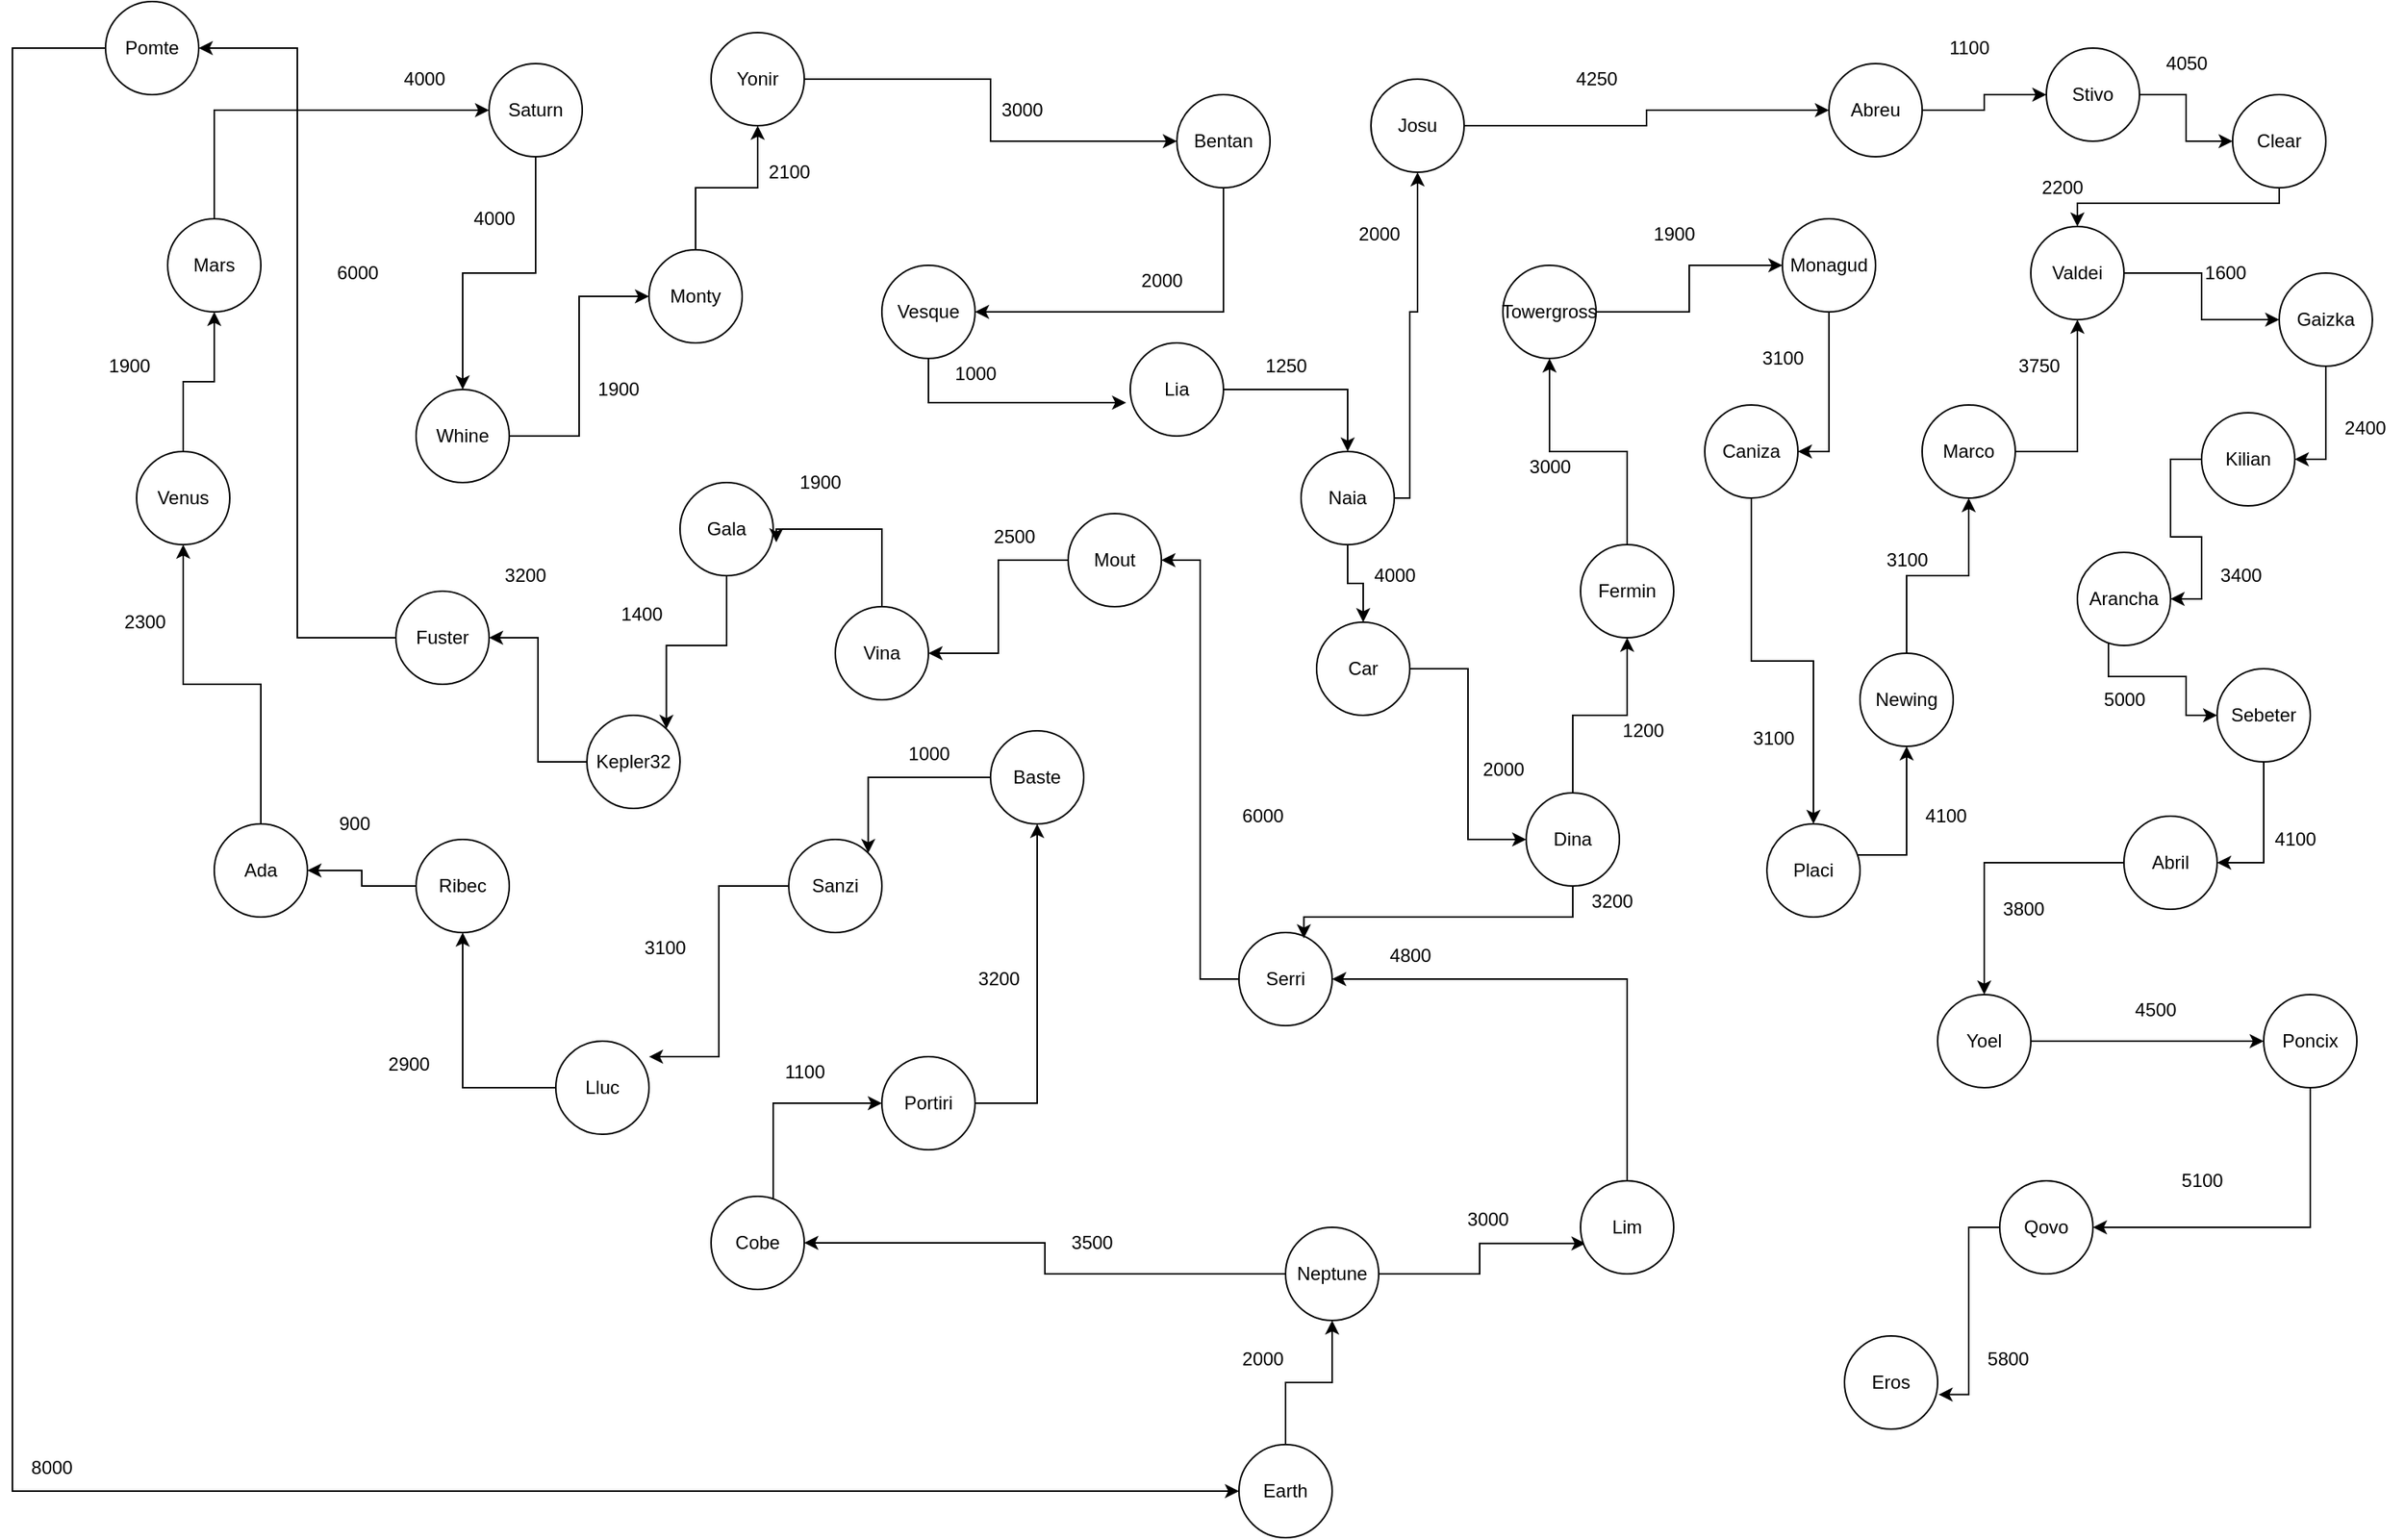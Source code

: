<mxfile version="20.6.0" type="device"><diagram id="bAlYqPXDQYnAW6uHF5ND" name="Página-1"><mxGraphModel dx="2105" dy="511" grid="1" gridSize="10" guides="1" tooltips="1" connect="1" arrows="1" fold="1" page="1" pageScale="1" pageWidth="827" pageHeight="1169" math="0" shadow="0"><root><mxCell id="0"/><mxCell id="1" parent="0"/><mxCell id="ikFIwhirhLEZ0j2tCl-G-63" style="edgeStyle=orthogonalEdgeStyle;rounded=0;orthogonalLoop=1;jettySize=auto;html=1;entryX=0.053;entryY=0.673;entryDx=0;entryDy=0;entryPerimeter=0;" parent="1" source="ikFIwhirhLEZ0j2tCl-G-1" target="ikFIwhirhLEZ0j2tCl-G-30" edge="1"><mxGeometry relative="1" as="geometry"/></mxCell><mxCell id="ikFIwhirhLEZ0j2tCl-G-89" style="edgeStyle=orthogonalEdgeStyle;rounded=0;orthogonalLoop=1;jettySize=auto;html=1;entryX=1;entryY=0.5;entryDx=0;entryDy=0;" parent="1" source="ikFIwhirhLEZ0j2tCl-G-1" target="ikFIwhirhLEZ0j2tCl-G-29" edge="1"><mxGeometry relative="1" as="geometry"/></mxCell><mxCell id="ikFIwhirhLEZ0j2tCl-G-1" value="Neptune" style="ellipse;whiteSpace=wrap;html=1;aspect=fixed;" parent="1" vertex="1"><mxGeometry x="100" y="820" width="60" height="60" as="geometry"/></mxCell><mxCell id="ikFIwhirhLEZ0j2tCl-G-107" style="edgeStyle=orthogonalEdgeStyle;rounded=0;orthogonalLoop=1;jettySize=auto;html=1;entryX=0;entryY=0.5;entryDx=0;entryDy=0;" parent="1" source="ikFIwhirhLEZ0j2tCl-G-2" target="ikFIwhirhLEZ0j2tCl-G-5" edge="1"><mxGeometry relative="1" as="geometry"/></mxCell><mxCell id="ikFIwhirhLEZ0j2tCl-G-2" value="Whine" style="ellipse;whiteSpace=wrap;html=1;aspect=fixed;" parent="1" vertex="1"><mxGeometry x="-460" y="280" width="60" height="60" as="geometry"/></mxCell><mxCell id="ikFIwhirhLEZ0j2tCl-G-111" style="edgeStyle=orthogonalEdgeStyle;rounded=0;orthogonalLoop=1;jettySize=auto;html=1;" parent="1" source="ikFIwhirhLEZ0j2tCl-G-3" target="ikFIwhirhLEZ0j2tCl-G-7" edge="1"><mxGeometry relative="1" as="geometry"/></mxCell><mxCell id="ikFIwhirhLEZ0j2tCl-G-3" value="Yonir" style="ellipse;whiteSpace=wrap;html=1;aspect=fixed;" parent="1" vertex="1"><mxGeometry x="-270" y="50" width="60" height="60" as="geometry"/></mxCell><mxCell id="ikFIwhirhLEZ0j2tCl-G-76" style="edgeStyle=orthogonalEdgeStyle;rounded=0;orthogonalLoop=1;jettySize=auto;html=1;entryX=1;entryY=0;entryDx=0;entryDy=0;" parent="1" source="ikFIwhirhLEZ0j2tCl-G-4" target="ikFIwhirhLEZ0j2tCl-G-18" edge="1"><mxGeometry relative="1" as="geometry"/></mxCell><mxCell id="ikFIwhirhLEZ0j2tCl-G-4" value="Gala" style="ellipse;whiteSpace=wrap;html=1;aspect=fixed;" parent="1" vertex="1"><mxGeometry x="-290" y="340" width="60" height="60" as="geometry"/></mxCell><mxCell id="ikFIwhirhLEZ0j2tCl-G-109" style="edgeStyle=orthogonalEdgeStyle;rounded=0;orthogonalLoop=1;jettySize=auto;html=1;entryX=0.5;entryY=1;entryDx=0;entryDy=0;" parent="1" source="ikFIwhirhLEZ0j2tCl-G-5" target="ikFIwhirhLEZ0j2tCl-G-3" edge="1"><mxGeometry relative="1" as="geometry"/></mxCell><mxCell id="ikFIwhirhLEZ0j2tCl-G-5" value="Monty" style="ellipse;whiteSpace=wrap;html=1;aspect=fixed;" parent="1" vertex="1"><mxGeometry x="-310" y="190" width="60" height="60" as="geometry"/></mxCell><mxCell id="ikFIwhirhLEZ0j2tCl-G-113" style="edgeStyle=orthogonalEdgeStyle;rounded=0;orthogonalLoop=1;jettySize=auto;html=1;" parent="1" source="ikFIwhirhLEZ0j2tCl-G-7" target="ikFIwhirhLEZ0j2tCl-G-17" edge="1"><mxGeometry relative="1" as="geometry"><Array as="points"><mxPoint x="60" y="230"/></Array></mxGeometry></mxCell><mxCell id="ikFIwhirhLEZ0j2tCl-G-7" value="Bentan" style="ellipse;whiteSpace=wrap;html=1;aspect=fixed;" parent="1" vertex="1"><mxGeometry x="30" y="90" width="60" height="60" as="geometry"/></mxCell><mxCell id="ikFIwhirhLEZ0j2tCl-G-174" style="edgeStyle=orthogonalEdgeStyle;rounded=0;orthogonalLoop=1;jettySize=auto;html=1;entryX=0;entryY=0.5;entryDx=0;entryDy=0;" parent="1" source="ikFIwhirhLEZ0j2tCl-G-8" target="ikFIwhirhLEZ0j2tCl-G-58" edge="1"><mxGeometry relative="1" as="geometry"><Array as="points"><mxPoint x="-720" y="60"/><mxPoint x="-720" y="990"/></Array></mxGeometry></mxCell><mxCell id="ikFIwhirhLEZ0j2tCl-G-8" value="Pomte" style="ellipse;whiteSpace=wrap;html=1;aspect=fixed;" parent="1" vertex="1"><mxGeometry x="-660" y="30" width="60" height="60" as="geometry"/></mxCell><mxCell id="ikFIwhirhLEZ0j2tCl-G-101" style="edgeStyle=orthogonalEdgeStyle;rounded=0;orthogonalLoop=1;jettySize=auto;html=1;entryX=0.5;entryY=1;entryDx=0;entryDy=0;" parent="1" source="ikFIwhirhLEZ0j2tCl-G-9" target="ikFIwhirhLEZ0j2tCl-G-11" edge="1"><mxGeometry relative="1" as="geometry"/></mxCell><mxCell id="ikFIwhirhLEZ0j2tCl-G-9" value="Venus" style="ellipse;whiteSpace=wrap;html=1;aspect=fixed;" parent="1" vertex="1"><mxGeometry x="-640" y="320" width="60" height="60" as="geometry"/></mxCell><mxCell id="ikFIwhirhLEZ0j2tCl-G-131" style="edgeStyle=orthogonalEdgeStyle;rounded=0;orthogonalLoop=1;jettySize=auto;html=1;entryX=0;entryY=0.5;entryDx=0;entryDy=0;" parent="1" source="ikFIwhirhLEZ0j2tCl-G-10" target="ikFIwhirhLEZ0j2tCl-G-42" edge="1"><mxGeometry relative="1" as="geometry"/></mxCell><mxCell id="ikFIwhirhLEZ0j2tCl-G-10" value="Towergross" style="ellipse;whiteSpace=wrap;html=1;aspect=fixed;" parent="1" vertex="1"><mxGeometry x="240" y="200" width="60" height="60" as="geometry"/></mxCell><mxCell id="ikFIwhirhLEZ0j2tCl-G-103" style="edgeStyle=orthogonalEdgeStyle;rounded=0;orthogonalLoop=1;jettySize=auto;html=1;entryX=0;entryY=0.5;entryDx=0;entryDy=0;" parent="1" source="ikFIwhirhLEZ0j2tCl-G-11" target="ikFIwhirhLEZ0j2tCl-G-16" edge="1"><mxGeometry relative="1" as="geometry"><Array as="points"><mxPoint x="-590" y="100"/></Array></mxGeometry></mxCell><mxCell id="ikFIwhirhLEZ0j2tCl-G-11" value="Mars" style="ellipse;whiteSpace=wrap;html=1;aspect=fixed;" parent="1" vertex="1"><mxGeometry x="-620" y="170" width="60" height="60" as="geometry"/></mxCell><mxCell id="ikFIwhirhLEZ0j2tCl-G-95" style="edgeStyle=orthogonalEdgeStyle;rounded=0;orthogonalLoop=1;jettySize=auto;html=1;entryX=1;entryY=0.5;entryDx=0;entryDy=0;" parent="1" source="ikFIwhirhLEZ0j2tCl-G-12" target="ikFIwhirhLEZ0j2tCl-G-8" edge="1"><mxGeometry relative="1" as="geometry"/></mxCell><mxCell id="ikFIwhirhLEZ0j2tCl-G-12" value="Fuster" style="ellipse;whiteSpace=wrap;html=1;aspect=fixed;" parent="1" vertex="1"><mxGeometry x="-473" y="410" width="60" height="60" as="geometry"/></mxCell><mxCell id="ikFIwhirhLEZ0j2tCl-G-121" style="edgeStyle=orthogonalEdgeStyle;rounded=0;orthogonalLoop=1;jettySize=auto;html=1;" parent="1" source="ikFIwhirhLEZ0j2tCl-G-13" target="ikFIwhirhLEZ0j2tCl-G-24" edge="1"><mxGeometry relative="1" as="geometry"/></mxCell><mxCell id="ikFIwhirhLEZ0j2tCl-G-13" value="Josu" style="ellipse;whiteSpace=wrap;html=1;aspect=fixed;" parent="1" vertex="1"><mxGeometry x="155" y="80" width="60" height="60" as="geometry"/></mxCell><mxCell id="ikFIwhirhLEZ0j2tCl-G-78" style="edgeStyle=orthogonalEdgeStyle;rounded=0;orthogonalLoop=1;jettySize=auto;html=1;entryX=0.5;entryY=1;entryDx=0;entryDy=0;" parent="1" source="ikFIwhirhLEZ0j2tCl-G-15" target="ikFIwhirhLEZ0j2tCl-G-36" edge="1"><mxGeometry relative="1" as="geometry"/></mxCell><mxCell id="ikFIwhirhLEZ0j2tCl-G-15" value="Portiri" style="ellipse;whiteSpace=wrap;html=1;aspect=fixed;" parent="1" vertex="1"><mxGeometry x="-160" y="710" width="60" height="60" as="geometry"/></mxCell><mxCell id="ikFIwhirhLEZ0j2tCl-G-105" style="edgeStyle=orthogonalEdgeStyle;rounded=0;orthogonalLoop=1;jettySize=auto;html=1;" parent="1" source="ikFIwhirhLEZ0j2tCl-G-16" target="ikFIwhirhLEZ0j2tCl-G-2" edge="1"><mxGeometry relative="1" as="geometry"/></mxCell><mxCell id="ikFIwhirhLEZ0j2tCl-G-16" value="Saturn" style="ellipse;whiteSpace=wrap;html=1;aspect=fixed;" parent="1" vertex="1"><mxGeometry x="-413" y="70" width="60" height="60" as="geometry"/></mxCell><mxCell id="ikFIwhirhLEZ0j2tCl-G-115" style="edgeStyle=orthogonalEdgeStyle;rounded=0;orthogonalLoop=1;jettySize=auto;html=1;entryX=-0.045;entryY=0.642;entryDx=0;entryDy=0;entryPerimeter=0;" parent="1" source="ikFIwhirhLEZ0j2tCl-G-17" target="ikFIwhirhLEZ0j2tCl-G-20" edge="1"><mxGeometry relative="1" as="geometry"><Array as="points"><mxPoint x="-130" y="289"/></Array></mxGeometry></mxCell><mxCell id="ikFIwhirhLEZ0j2tCl-G-17" value="Vesque" style="ellipse;whiteSpace=wrap;html=1;aspect=fixed;" parent="1" vertex="1"><mxGeometry x="-160" y="200" width="60" height="60" as="geometry"/></mxCell><mxCell id="ikFIwhirhLEZ0j2tCl-G-93" style="edgeStyle=orthogonalEdgeStyle;rounded=0;orthogonalLoop=1;jettySize=auto;html=1;entryX=1;entryY=0.5;entryDx=0;entryDy=0;" parent="1" source="ikFIwhirhLEZ0j2tCl-G-18" target="ikFIwhirhLEZ0j2tCl-G-12" edge="1"><mxGeometry relative="1" as="geometry"/></mxCell><mxCell id="ikFIwhirhLEZ0j2tCl-G-18" value="Kepler32" style="ellipse;whiteSpace=wrap;html=1;aspect=fixed;" parent="1" vertex="1"><mxGeometry x="-350" y="490" width="60" height="60" as="geometry"/></mxCell><mxCell id="ikFIwhirhLEZ0j2tCl-G-117" style="edgeStyle=orthogonalEdgeStyle;rounded=0;orthogonalLoop=1;jettySize=auto;html=1;entryX=0.5;entryY=0;entryDx=0;entryDy=0;" parent="1" source="ikFIwhirhLEZ0j2tCl-G-20" target="ikFIwhirhLEZ0j2tCl-G-46" edge="1"><mxGeometry relative="1" as="geometry"/></mxCell><mxCell id="ikFIwhirhLEZ0j2tCl-G-20" value="Lia" style="ellipse;whiteSpace=wrap;html=1;aspect=fixed;" parent="1" vertex="1"><mxGeometry y="250" width="60" height="60" as="geometry"/></mxCell><mxCell id="ikFIwhirhLEZ0j2tCl-G-146" style="edgeStyle=orthogonalEdgeStyle;rounded=0;orthogonalLoop=1;jettySize=auto;html=1;entryX=0.5;entryY=0;entryDx=0;entryDy=0;" parent="1" source="ikFIwhirhLEZ0j2tCl-G-23" target="ikFIwhirhLEZ0j2tCl-G-49" edge="1"><mxGeometry relative="1" as="geometry"><Array as="points"><mxPoint x="740" y="160"/><mxPoint x="610" y="160"/></Array></mxGeometry></mxCell><mxCell id="ikFIwhirhLEZ0j2tCl-G-23" value="Clear" style="ellipse;whiteSpace=wrap;html=1;aspect=fixed;" parent="1" vertex="1"><mxGeometry x="710" y="90" width="60" height="60" as="geometry"/></mxCell><mxCell id="ikFIwhirhLEZ0j2tCl-G-140" style="edgeStyle=orthogonalEdgeStyle;rounded=0;orthogonalLoop=1;jettySize=auto;html=1;entryX=0;entryY=0.5;entryDx=0;entryDy=0;" parent="1" source="ikFIwhirhLEZ0j2tCl-G-24" target="ikFIwhirhLEZ0j2tCl-G-40" edge="1"><mxGeometry relative="1" as="geometry"/></mxCell><mxCell id="ikFIwhirhLEZ0j2tCl-G-24" value="Abreu" style="ellipse;whiteSpace=wrap;html=1;aspect=fixed;" parent="1" vertex="1"><mxGeometry x="450" y="70" width="60" height="60" as="geometry"/></mxCell><mxCell id="ikFIwhirhLEZ0j2tCl-G-136" style="edgeStyle=orthogonalEdgeStyle;rounded=0;orthogonalLoop=1;jettySize=auto;html=1;" parent="1" source="ikFIwhirhLEZ0j2tCl-G-25" target="ikFIwhirhLEZ0j2tCl-G-41" edge="1"><mxGeometry relative="1" as="geometry"/></mxCell><mxCell id="ikFIwhirhLEZ0j2tCl-G-25" value="Caniza" style="ellipse;whiteSpace=wrap;html=1;aspect=fixed;" parent="1" vertex="1"><mxGeometry x="370" y="290" width="60" height="60" as="geometry"/></mxCell><mxCell id="ikFIwhirhLEZ0j2tCl-G-97" style="edgeStyle=orthogonalEdgeStyle;rounded=0;orthogonalLoop=1;jettySize=auto;html=1;entryX=1;entryY=0.5;entryDx=0;entryDy=0;" parent="1" source="ikFIwhirhLEZ0j2tCl-G-28" target="ikFIwhirhLEZ0j2tCl-G-32" edge="1"><mxGeometry relative="1" as="geometry"/></mxCell><mxCell id="ikFIwhirhLEZ0j2tCl-G-28" value="Ribec" style="ellipse;whiteSpace=wrap;html=1;aspect=fixed;" parent="1" vertex="1"><mxGeometry x="-460" y="570" width="60" height="60" as="geometry"/></mxCell><mxCell id="ikFIwhirhLEZ0j2tCl-G-91" style="edgeStyle=orthogonalEdgeStyle;rounded=0;orthogonalLoop=1;jettySize=auto;html=1;entryX=0;entryY=0.5;entryDx=0;entryDy=0;" parent="1" source="ikFIwhirhLEZ0j2tCl-G-29" target="ikFIwhirhLEZ0j2tCl-G-15" edge="1"><mxGeometry relative="1" as="geometry"><Array as="points"><mxPoint x="-230" y="740"/></Array></mxGeometry></mxCell><mxCell id="ikFIwhirhLEZ0j2tCl-G-29" value="Cobe" style="ellipse;whiteSpace=wrap;html=1;aspect=fixed;" parent="1" vertex="1"><mxGeometry x="-270" y="800" width="60" height="60" as="geometry"/></mxCell><mxCell id="ikFIwhirhLEZ0j2tCl-G-64" style="edgeStyle=orthogonalEdgeStyle;rounded=0;orthogonalLoop=1;jettySize=auto;html=1;entryX=1;entryY=0.5;entryDx=0;entryDy=0;" parent="1" source="ikFIwhirhLEZ0j2tCl-G-30" target="ikFIwhirhLEZ0j2tCl-G-31" edge="1"><mxGeometry relative="1" as="geometry"><Array as="points"><mxPoint x="320" y="660"/></Array></mxGeometry></mxCell><mxCell id="ikFIwhirhLEZ0j2tCl-G-30" value="Lim" style="ellipse;whiteSpace=wrap;html=1;aspect=fixed;" parent="1" vertex="1"><mxGeometry x="290" y="790" width="60" height="60" as="geometry"/></mxCell><mxCell id="ikFIwhirhLEZ0j2tCl-G-72" style="edgeStyle=orthogonalEdgeStyle;rounded=0;orthogonalLoop=1;jettySize=auto;html=1;entryX=1;entryY=0.5;entryDx=0;entryDy=0;" parent="1" source="ikFIwhirhLEZ0j2tCl-G-31" target="ikFIwhirhLEZ0j2tCl-G-37" edge="1"><mxGeometry relative="1" as="geometry"/></mxCell><mxCell id="ikFIwhirhLEZ0j2tCl-G-31" value="Serri" style="ellipse;whiteSpace=wrap;html=1;aspect=fixed;" parent="1" vertex="1"><mxGeometry x="70" y="630" width="60" height="60" as="geometry"/></mxCell><mxCell id="ikFIwhirhLEZ0j2tCl-G-99" style="edgeStyle=orthogonalEdgeStyle;rounded=0;orthogonalLoop=1;jettySize=auto;html=1;" parent="1" source="ikFIwhirhLEZ0j2tCl-G-32" target="ikFIwhirhLEZ0j2tCl-G-9" edge="1"><mxGeometry relative="1" as="geometry"/></mxCell><mxCell id="ikFIwhirhLEZ0j2tCl-G-32" value="Ada" style="ellipse;whiteSpace=wrap;html=1;aspect=fixed;" parent="1" vertex="1"><mxGeometry x="-590" y="560" width="60" height="60" as="geometry"/></mxCell><mxCell id="ikFIwhirhLEZ0j2tCl-G-82" style="edgeStyle=orthogonalEdgeStyle;rounded=0;orthogonalLoop=1;jettySize=auto;html=1;entryX=1;entryY=0.167;entryDx=0;entryDy=0;entryPerimeter=0;" parent="1" source="ikFIwhirhLEZ0j2tCl-G-34" target="ikFIwhirhLEZ0j2tCl-G-45" edge="1"><mxGeometry relative="1" as="geometry"/></mxCell><mxCell id="ikFIwhirhLEZ0j2tCl-G-34" value="Sanzi" style="ellipse;whiteSpace=wrap;html=1;aspect=fixed;" parent="1" vertex="1"><mxGeometry x="-220" y="570" width="60" height="60" as="geometry"/></mxCell><mxCell id="ikFIwhirhLEZ0j2tCl-G-84" style="edgeStyle=orthogonalEdgeStyle;rounded=0;orthogonalLoop=1;jettySize=auto;html=1;entryX=1.033;entryY=0.642;entryDx=0;entryDy=0;entryPerimeter=0;" parent="1" source="ikFIwhirhLEZ0j2tCl-G-35" target="ikFIwhirhLEZ0j2tCl-G-4" edge="1"><mxGeometry relative="1" as="geometry"><Array as="points"><mxPoint x="-160" y="370"/><mxPoint x="-228" y="370"/></Array></mxGeometry></mxCell><mxCell id="ikFIwhirhLEZ0j2tCl-G-35" value="Vina" style="ellipse;whiteSpace=wrap;html=1;aspect=fixed;" parent="1" vertex="1"><mxGeometry x="-190" y="420" width="60" height="60" as="geometry"/></mxCell><mxCell id="ikFIwhirhLEZ0j2tCl-G-81" style="edgeStyle=orthogonalEdgeStyle;rounded=0;orthogonalLoop=1;jettySize=auto;html=1;entryX=1;entryY=0;entryDx=0;entryDy=0;" parent="1" source="ikFIwhirhLEZ0j2tCl-G-36" target="ikFIwhirhLEZ0j2tCl-G-34" edge="1"><mxGeometry relative="1" as="geometry"/></mxCell><mxCell id="ikFIwhirhLEZ0j2tCl-G-36" value="Baste" style="ellipse;whiteSpace=wrap;html=1;aspect=fixed;" parent="1" vertex="1"><mxGeometry x="-90" y="500" width="60" height="60" as="geometry"/></mxCell><mxCell id="ikFIwhirhLEZ0j2tCl-G-83" style="edgeStyle=orthogonalEdgeStyle;rounded=0;orthogonalLoop=1;jettySize=auto;html=1;" parent="1" source="ikFIwhirhLEZ0j2tCl-G-37" target="ikFIwhirhLEZ0j2tCl-G-35" edge="1"><mxGeometry relative="1" as="geometry"/></mxCell><mxCell id="ikFIwhirhLEZ0j2tCl-G-37" value="Mout" style="ellipse;whiteSpace=wrap;html=1;aspect=fixed;" parent="1" vertex="1"><mxGeometry x="-40" y="360" width="60" height="60" as="geometry"/></mxCell><mxCell id="ikFIwhirhLEZ0j2tCl-G-148" style="edgeStyle=orthogonalEdgeStyle;rounded=0;orthogonalLoop=1;jettySize=auto;html=1;entryX=0.5;entryY=1;entryDx=0;entryDy=0;" parent="1" source="ikFIwhirhLEZ0j2tCl-G-38" target="ikFIwhirhLEZ0j2tCl-G-49" edge="1"><mxGeometry relative="1" as="geometry"/></mxCell><mxCell id="ikFIwhirhLEZ0j2tCl-G-38" value="Marco" style="ellipse;whiteSpace=wrap;html=1;aspect=fixed;" parent="1" vertex="1"><mxGeometry x="510" y="290" width="60" height="60" as="geometry"/></mxCell><mxCell id="ikFIwhirhLEZ0j2tCl-G-154" style="edgeStyle=orthogonalEdgeStyle;rounded=0;orthogonalLoop=1;jettySize=auto;html=1;entryX=1;entryY=0.5;entryDx=0;entryDy=0;" parent="1" source="ikFIwhirhLEZ0j2tCl-G-39" target="ikFIwhirhLEZ0j2tCl-G-48" edge="1"><mxGeometry relative="1" as="geometry"/></mxCell><mxCell id="ikFIwhirhLEZ0j2tCl-G-39" value="Kilian" style="ellipse;whiteSpace=wrap;html=1;aspect=fixed;" parent="1" vertex="1"><mxGeometry x="690" y="295" width="60" height="60" as="geometry"/></mxCell><mxCell id="ikFIwhirhLEZ0j2tCl-G-144" style="edgeStyle=orthogonalEdgeStyle;rounded=0;orthogonalLoop=1;jettySize=auto;html=1;entryX=0;entryY=0.5;entryDx=0;entryDy=0;" parent="1" source="ikFIwhirhLEZ0j2tCl-G-40" target="ikFIwhirhLEZ0j2tCl-G-23" edge="1"><mxGeometry relative="1" as="geometry"/></mxCell><mxCell id="ikFIwhirhLEZ0j2tCl-G-40" value="Stivo" style="ellipse;whiteSpace=wrap;html=1;aspect=fixed;" parent="1" vertex="1"><mxGeometry x="590" y="60" width="60" height="60" as="geometry"/></mxCell><mxCell id="ikFIwhirhLEZ0j2tCl-G-138" style="edgeStyle=orthogonalEdgeStyle;rounded=0;orthogonalLoop=1;jettySize=auto;html=1;entryX=0.5;entryY=1;entryDx=0;entryDy=0;" parent="1" source="ikFIwhirhLEZ0j2tCl-G-41" target="ikFIwhirhLEZ0j2tCl-G-44" edge="1"><mxGeometry relative="1" as="geometry"><Array as="points"><mxPoint x="500" y="580"/></Array></mxGeometry></mxCell><mxCell id="ikFIwhirhLEZ0j2tCl-G-41" value="Placi" style="ellipse;whiteSpace=wrap;html=1;aspect=fixed;" parent="1" vertex="1"><mxGeometry x="410" y="560" width="60" height="60" as="geometry"/></mxCell><mxCell id="ikFIwhirhLEZ0j2tCl-G-133" style="edgeStyle=orthogonalEdgeStyle;rounded=0;orthogonalLoop=1;jettySize=auto;html=1;entryX=1;entryY=0.5;entryDx=0;entryDy=0;" parent="1" source="ikFIwhirhLEZ0j2tCl-G-42" target="ikFIwhirhLEZ0j2tCl-G-25" edge="1"><mxGeometry relative="1" as="geometry"/></mxCell><mxCell id="ikFIwhirhLEZ0j2tCl-G-42" value="Monagud" style="ellipse;whiteSpace=wrap;html=1;aspect=fixed;" parent="1" vertex="1"><mxGeometry x="420" y="170" width="60" height="60" as="geometry"/></mxCell><mxCell id="ikFIwhirhLEZ0j2tCl-G-152" style="edgeStyle=orthogonalEdgeStyle;rounded=0;orthogonalLoop=1;jettySize=auto;html=1;entryX=1;entryY=0.5;entryDx=0;entryDy=0;" parent="1" source="ikFIwhirhLEZ0j2tCl-G-43" target="ikFIwhirhLEZ0j2tCl-G-39" edge="1"><mxGeometry relative="1" as="geometry"/></mxCell><mxCell id="ikFIwhirhLEZ0j2tCl-G-43" value="Gaizka" style="ellipse;whiteSpace=wrap;html=1;aspect=fixed;" parent="1" vertex="1"><mxGeometry x="740" y="205" width="60" height="60" as="geometry"/></mxCell><mxCell id="ikFIwhirhLEZ0j2tCl-G-142" style="edgeStyle=orthogonalEdgeStyle;rounded=0;orthogonalLoop=1;jettySize=auto;html=1;entryX=0.5;entryY=1;entryDx=0;entryDy=0;" parent="1" source="ikFIwhirhLEZ0j2tCl-G-44" target="ikFIwhirhLEZ0j2tCl-G-38" edge="1"><mxGeometry relative="1" as="geometry"/></mxCell><mxCell id="ikFIwhirhLEZ0j2tCl-G-44" value="Newing" style="ellipse;whiteSpace=wrap;html=1;aspect=fixed;" parent="1" vertex="1"><mxGeometry x="470" y="450" width="60" height="60" as="geometry"/></mxCell><mxCell id="ikFIwhirhLEZ0j2tCl-G-80" style="edgeStyle=orthogonalEdgeStyle;rounded=0;orthogonalLoop=1;jettySize=auto;html=1;" parent="1" source="ikFIwhirhLEZ0j2tCl-G-45" target="ikFIwhirhLEZ0j2tCl-G-28" edge="1"><mxGeometry relative="1" as="geometry"/></mxCell><mxCell id="ikFIwhirhLEZ0j2tCl-G-45" value="Lluc" style="ellipse;whiteSpace=wrap;html=1;aspect=fixed;" parent="1" vertex="1"><mxGeometry x="-370" y="700" width="60" height="60" as="geometry"/></mxCell><mxCell id="ikFIwhirhLEZ0j2tCl-G-119" style="edgeStyle=orthogonalEdgeStyle;rounded=0;orthogonalLoop=1;jettySize=auto;html=1;entryX=0.5;entryY=1;entryDx=0;entryDy=0;" parent="1" source="ikFIwhirhLEZ0j2tCl-G-46" target="ikFIwhirhLEZ0j2tCl-G-13" edge="1"><mxGeometry relative="1" as="geometry"><Array as="points"><mxPoint x="180" y="350"/><mxPoint x="180" y="230"/><mxPoint x="185" y="230"/></Array></mxGeometry></mxCell><mxCell id="ikFIwhirhLEZ0j2tCl-G-123" style="edgeStyle=orthogonalEdgeStyle;rounded=0;orthogonalLoop=1;jettySize=auto;html=1;" parent="1" source="ikFIwhirhLEZ0j2tCl-G-46" target="ikFIwhirhLEZ0j2tCl-G-51" edge="1"><mxGeometry relative="1" as="geometry"/></mxCell><mxCell id="ikFIwhirhLEZ0j2tCl-G-46" value="Naia" style="ellipse;whiteSpace=wrap;html=1;aspect=fixed;" parent="1" vertex="1"><mxGeometry x="110" y="320" width="60" height="60" as="geometry"/></mxCell><mxCell id="ikFIwhirhLEZ0j2tCl-G-161" style="edgeStyle=orthogonalEdgeStyle;rounded=0;orthogonalLoop=1;jettySize=auto;html=1;" parent="1" source="ikFIwhirhLEZ0j2tCl-G-47" target="ikFIwhirhLEZ0j2tCl-G-53" edge="1"><mxGeometry relative="1" as="geometry"/></mxCell><mxCell id="ikFIwhirhLEZ0j2tCl-G-47" value="Abril" style="ellipse;whiteSpace=wrap;html=1;aspect=fixed;" parent="1" vertex="1"><mxGeometry x="640" y="555" width="60" height="60" as="geometry"/></mxCell><mxCell id="ikFIwhirhLEZ0j2tCl-G-157" style="edgeStyle=orthogonalEdgeStyle;rounded=0;orthogonalLoop=1;jettySize=auto;html=1;entryX=0;entryY=0.5;entryDx=0;entryDy=0;" parent="1" source="ikFIwhirhLEZ0j2tCl-G-48" target="ikFIwhirhLEZ0j2tCl-G-52" edge="1"><mxGeometry relative="1" as="geometry"><Array as="points"><mxPoint x="630" y="465"/><mxPoint x="680" y="465"/><mxPoint x="680" y="490"/></Array></mxGeometry></mxCell><mxCell id="ikFIwhirhLEZ0j2tCl-G-48" value="Arancha" style="ellipse;whiteSpace=wrap;html=1;aspect=fixed;" parent="1" vertex="1"><mxGeometry x="610" y="385" width="60" height="60" as="geometry"/></mxCell><mxCell id="ikFIwhirhLEZ0j2tCl-G-150" style="edgeStyle=orthogonalEdgeStyle;rounded=0;orthogonalLoop=1;jettySize=auto;html=1;entryX=0;entryY=0.5;entryDx=0;entryDy=0;" parent="1" source="ikFIwhirhLEZ0j2tCl-G-49" target="ikFIwhirhLEZ0j2tCl-G-43" edge="1"><mxGeometry relative="1" as="geometry"/></mxCell><mxCell id="ikFIwhirhLEZ0j2tCl-G-49" value="Valdei" style="ellipse;whiteSpace=wrap;html=1;aspect=fixed;" parent="1" vertex="1"><mxGeometry x="580" y="175" width="60" height="60" as="geometry"/></mxCell><mxCell id="ikFIwhirhLEZ0j2tCl-G-129" style="edgeStyle=orthogonalEdgeStyle;rounded=0;orthogonalLoop=1;jettySize=auto;html=1;entryX=0.5;entryY=1;entryDx=0;entryDy=0;" parent="1" source="ikFIwhirhLEZ0j2tCl-G-50" target="ikFIwhirhLEZ0j2tCl-G-10" edge="1"><mxGeometry relative="1" as="geometry"/></mxCell><mxCell id="ikFIwhirhLEZ0j2tCl-G-50" value="Fermin" style="ellipse;whiteSpace=wrap;html=1;aspect=fixed;" parent="1" vertex="1"><mxGeometry x="290" y="380" width="60" height="60" as="geometry"/></mxCell><mxCell id="ikFIwhirhLEZ0j2tCl-G-125" style="edgeStyle=orthogonalEdgeStyle;rounded=0;orthogonalLoop=1;jettySize=auto;html=1;entryX=0;entryY=0.5;entryDx=0;entryDy=0;" parent="1" source="ikFIwhirhLEZ0j2tCl-G-51" target="ikFIwhirhLEZ0j2tCl-G-57" edge="1"><mxGeometry relative="1" as="geometry"/></mxCell><mxCell id="ikFIwhirhLEZ0j2tCl-G-51" value="Car" style="ellipse;whiteSpace=wrap;html=1;aspect=fixed;" parent="1" vertex="1"><mxGeometry x="120" y="430" width="60" height="60" as="geometry"/></mxCell><mxCell id="ikFIwhirhLEZ0j2tCl-G-159" style="edgeStyle=orthogonalEdgeStyle;rounded=0;orthogonalLoop=1;jettySize=auto;html=1;entryX=1;entryY=0.5;entryDx=0;entryDy=0;" parent="1" source="ikFIwhirhLEZ0j2tCl-G-52" target="ikFIwhirhLEZ0j2tCl-G-47" edge="1"><mxGeometry relative="1" as="geometry"/></mxCell><mxCell id="ikFIwhirhLEZ0j2tCl-G-52" value="Sebeter" style="ellipse;whiteSpace=wrap;html=1;aspect=fixed;" parent="1" vertex="1"><mxGeometry x="700" y="460" width="60" height="60" as="geometry"/></mxCell><mxCell id="ikFIwhirhLEZ0j2tCl-G-163" style="edgeStyle=orthogonalEdgeStyle;rounded=0;orthogonalLoop=1;jettySize=auto;html=1;entryX=0;entryY=0.5;entryDx=0;entryDy=0;" parent="1" source="ikFIwhirhLEZ0j2tCl-G-53" target="ikFIwhirhLEZ0j2tCl-G-56" edge="1"><mxGeometry relative="1" as="geometry"/></mxCell><mxCell id="ikFIwhirhLEZ0j2tCl-G-53" value="Yoel" style="ellipse;whiteSpace=wrap;html=1;aspect=fixed;" parent="1" vertex="1"><mxGeometry x="520" y="670" width="60" height="60" as="geometry"/></mxCell><mxCell id="8jrlIzGsAsZ3LoSyi3u0-2" style="edgeStyle=orthogonalEdgeStyle;rounded=0;orthogonalLoop=1;jettySize=auto;html=1;entryX=1.01;entryY=0.63;entryDx=0;entryDy=0;entryPerimeter=0;" edge="1" parent="1" source="ikFIwhirhLEZ0j2tCl-G-54" target="8jrlIzGsAsZ3LoSyi3u0-1"><mxGeometry relative="1" as="geometry"/></mxCell><mxCell id="ikFIwhirhLEZ0j2tCl-G-54" value="Qovo" style="ellipse;whiteSpace=wrap;html=1;aspect=fixed;" parent="1" vertex="1"><mxGeometry x="560" y="790" width="60" height="60" as="geometry"/></mxCell><mxCell id="ikFIwhirhLEZ0j2tCl-G-165" style="edgeStyle=orthogonalEdgeStyle;rounded=0;orthogonalLoop=1;jettySize=auto;html=1;entryX=1;entryY=0.5;entryDx=0;entryDy=0;" parent="1" source="ikFIwhirhLEZ0j2tCl-G-56" target="ikFIwhirhLEZ0j2tCl-G-54" edge="1"><mxGeometry relative="1" as="geometry"><Array as="points"><mxPoint x="760" y="820"/></Array></mxGeometry></mxCell><mxCell id="ikFIwhirhLEZ0j2tCl-G-56" value="Poncix" style="ellipse;whiteSpace=wrap;html=1;aspect=fixed;" parent="1" vertex="1"><mxGeometry x="730" y="670" width="60" height="60" as="geometry"/></mxCell><mxCell id="ikFIwhirhLEZ0j2tCl-G-127" style="edgeStyle=orthogonalEdgeStyle;rounded=0;orthogonalLoop=1;jettySize=auto;html=1;entryX=0.5;entryY=1;entryDx=0;entryDy=0;" parent="1" source="ikFIwhirhLEZ0j2tCl-G-57" target="ikFIwhirhLEZ0j2tCl-G-50" edge="1"><mxGeometry relative="1" as="geometry"/></mxCell><mxCell id="ikFIwhirhLEZ0j2tCl-G-168" style="edgeStyle=orthogonalEdgeStyle;rounded=0;orthogonalLoop=1;jettySize=auto;html=1;entryX=0.696;entryY=0.063;entryDx=0;entryDy=0;entryPerimeter=0;" parent="1" source="ikFIwhirhLEZ0j2tCl-G-57" target="ikFIwhirhLEZ0j2tCl-G-31" edge="1"><mxGeometry relative="1" as="geometry"><Array as="points"><mxPoint x="285" y="620"/><mxPoint x="112" y="620"/></Array></mxGeometry></mxCell><mxCell id="ikFIwhirhLEZ0j2tCl-G-57" value="Dina" style="ellipse;whiteSpace=wrap;html=1;aspect=fixed;" parent="1" vertex="1"><mxGeometry x="255" y="540" width="60" height="60" as="geometry"/></mxCell><mxCell id="ikFIwhirhLEZ0j2tCl-G-61" style="edgeStyle=orthogonalEdgeStyle;rounded=0;orthogonalLoop=1;jettySize=auto;html=1;entryX=0.5;entryY=1;entryDx=0;entryDy=0;" parent="1" source="ikFIwhirhLEZ0j2tCl-G-58" target="ikFIwhirhLEZ0j2tCl-G-1" edge="1"><mxGeometry relative="1" as="geometry"/></mxCell><mxCell id="ikFIwhirhLEZ0j2tCl-G-58" value="Earth" style="ellipse;whiteSpace=wrap;html=1;aspect=fixed;" parent="1" vertex="1"><mxGeometry x="70" y="960" width="60" height="60" as="geometry"/></mxCell><mxCell id="ikFIwhirhLEZ0j2tCl-G-62" value="2000" style="text;html=1;align=center;verticalAlign=middle;resizable=0;points=[];autosize=1;strokeColor=none;fillColor=none;" parent="1" vertex="1"><mxGeometry x="60" y="890" width="50" height="30" as="geometry"/></mxCell><mxCell id="ikFIwhirhLEZ0j2tCl-G-65" value="3000" style="text;html=1;align=center;verticalAlign=middle;resizable=0;points=[];autosize=1;strokeColor=none;fillColor=none;" parent="1" vertex="1"><mxGeometry x="205" y="800" width="50" height="30" as="geometry"/></mxCell><mxCell id="ikFIwhirhLEZ0j2tCl-G-66" value="4800" style="text;html=1;align=center;verticalAlign=middle;resizable=0;points=[];autosize=1;strokeColor=none;fillColor=none;" parent="1" vertex="1"><mxGeometry x="155" y="630" width="50" height="30" as="geometry"/></mxCell><mxCell id="ikFIwhirhLEZ0j2tCl-G-73" value="6000" style="text;html=1;align=center;verticalAlign=middle;resizable=0;points=[];autosize=1;strokeColor=none;fillColor=none;" parent="1" vertex="1"><mxGeometry x="60" y="540" width="50" height="30" as="geometry"/></mxCell><mxCell id="ikFIwhirhLEZ0j2tCl-G-75" value="2500" style="text;html=1;align=center;verticalAlign=middle;resizable=0;points=[];autosize=1;strokeColor=none;fillColor=none;" parent="1" vertex="1"><mxGeometry x="-100" y="360" width="50" height="30" as="geometry"/></mxCell><mxCell id="ikFIwhirhLEZ0j2tCl-G-77" value="1400" style="text;html=1;align=center;verticalAlign=middle;resizable=0;points=[];autosize=1;strokeColor=none;fillColor=none;" parent="1" vertex="1"><mxGeometry x="-340" y="410" width="50" height="30" as="geometry"/></mxCell><mxCell id="ikFIwhirhLEZ0j2tCl-G-79" value="3200" style="text;html=1;align=center;verticalAlign=middle;resizable=0;points=[];autosize=1;strokeColor=none;fillColor=none;" parent="1" vertex="1"><mxGeometry x="-110" y="645" width="50" height="30" as="geometry"/></mxCell><mxCell id="ikFIwhirhLEZ0j2tCl-G-85" value="1900" style="text;html=1;align=center;verticalAlign=middle;resizable=0;points=[];autosize=1;strokeColor=none;fillColor=none;" parent="1" vertex="1"><mxGeometry x="-225" y="325" width="50" height="30" as="geometry"/></mxCell><mxCell id="ikFIwhirhLEZ0j2tCl-G-86" value="3100" style="text;html=1;align=center;verticalAlign=middle;resizable=0;points=[];autosize=1;strokeColor=none;fillColor=none;" parent="1" vertex="1"><mxGeometry x="-325" y="625" width="50" height="30" as="geometry"/></mxCell><mxCell id="ikFIwhirhLEZ0j2tCl-G-87" value="1000" style="text;html=1;align=center;verticalAlign=middle;resizable=0;points=[];autosize=1;strokeColor=none;fillColor=none;" parent="1" vertex="1"><mxGeometry x="-155" y="500" width="50" height="30" as="geometry"/></mxCell><mxCell id="ikFIwhirhLEZ0j2tCl-G-88" value="2900" style="text;html=1;align=center;verticalAlign=middle;resizable=0;points=[];autosize=1;strokeColor=none;fillColor=none;" parent="1" vertex="1"><mxGeometry x="-490" y="700" width="50" height="30" as="geometry"/></mxCell><mxCell id="ikFIwhirhLEZ0j2tCl-G-90" value="3500" style="text;html=1;align=center;verticalAlign=middle;resizable=0;points=[];autosize=1;strokeColor=none;fillColor=none;" parent="1" vertex="1"><mxGeometry x="-50" y="815" width="50" height="30" as="geometry"/></mxCell><mxCell id="ikFIwhirhLEZ0j2tCl-G-92" value="1100" style="text;html=1;align=center;verticalAlign=middle;resizable=0;points=[];autosize=1;strokeColor=none;fillColor=none;" parent="1" vertex="1"><mxGeometry x="-235" y="705" width="50" height="30" as="geometry"/></mxCell><mxCell id="ikFIwhirhLEZ0j2tCl-G-94" value="3200" style="text;html=1;align=center;verticalAlign=middle;resizable=0;points=[];autosize=1;strokeColor=none;fillColor=none;" parent="1" vertex="1"><mxGeometry x="-415" y="385" width="50" height="30" as="geometry"/></mxCell><mxCell id="ikFIwhirhLEZ0j2tCl-G-96" value="6000" style="text;html=1;align=center;verticalAlign=middle;resizable=0;points=[];autosize=1;strokeColor=none;fillColor=none;" parent="1" vertex="1"><mxGeometry x="-523" y="190" width="50" height="30" as="geometry"/></mxCell><mxCell id="ikFIwhirhLEZ0j2tCl-G-98" value="900" style="text;html=1;align=center;verticalAlign=middle;resizable=0;points=[];autosize=1;strokeColor=none;fillColor=none;" parent="1" vertex="1"><mxGeometry x="-520" y="545" width="40" height="30" as="geometry"/></mxCell><mxCell id="ikFIwhirhLEZ0j2tCl-G-100" value="2300" style="text;html=1;align=center;verticalAlign=middle;resizable=0;points=[];autosize=1;strokeColor=none;fillColor=none;" parent="1" vertex="1"><mxGeometry x="-660" y="415" width="50" height="30" as="geometry"/></mxCell><mxCell id="ikFIwhirhLEZ0j2tCl-G-102" value="1900" style="text;html=1;align=center;verticalAlign=middle;resizable=0;points=[];autosize=1;strokeColor=none;fillColor=none;" parent="1" vertex="1"><mxGeometry x="-670" y="250" width="50" height="30" as="geometry"/></mxCell><mxCell id="ikFIwhirhLEZ0j2tCl-G-104" value="4000" style="text;html=1;align=center;verticalAlign=middle;resizable=0;points=[];autosize=1;strokeColor=none;fillColor=none;" parent="1" vertex="1"><mxGeometry x="-480" y="65" width="50" height="30" as="geometry"/></mxCell><mxCell id="ikFIwhirhLEZ0j2tCl-G-106" value="4000" style="text;html=1;align=center;verticalAlign=middle;resizable=0;points=[];autosize=1;strokeColor=none;fillColor=none;" parent="1" vertex="1"><mxGeometry x="-435" y="155" width="50" height="30" as="geometry"/></mxCell><mxCell id="ikFIwhirhLEZ0j2tCl-G-108" value="1900" style="text;html=1;align=center;verticalAlign=middle;resizable=0;points=[];autosize=1;strokeColor=none;fillColor=none;" parent="1" vertex="1"><mxGeometry x="-355" y="265" width="50" height="30" as="geometry"/></mxCell><mxCell id="ikFIwhirhLEZ0j2tCl-G-110" value="2100" style="text;html=1;align=center;verticalAlign=middle;resizable=0;points=[];autosize=1;strokeColor=none;fillColor=none;" parent="1" vertex="1"><mxGeometry x="-245" y="125" width="50" height="30" as="geometry"/></mxCell><mxCell id="ikFIwhirhLEZ0j2tCl-G-112" value="3000" style="text;html=1;align=center;verticalAlign=middle;resizable=0;points=[];autosize=1;strokeColor=none;fillColor=none;" parent="1" vertex="1"><mxGeometry x="-95" y="85" width="50" height="30" as="geometry"/></mxCell><mxCell id="ikFIwhirhLEZ0j2tCl-G-114" value="2000" style="text;html=1;align=center;verticalAlign=middle;resizable=0;points=[];autosize=1;strokeColor=none;fillColor=none;" parent="1" vertex="1"><mxGeometry x="-5" y="195" width="50" height="30" as="geometry"/></mxCell><mxCell id="ikFIwhirhLEZ0j2tCl-G-116" value="1000" style="text;html=1;align=center;verticalAlign=middle;resizable=0;points=[];autosize=1;strokeColor=none;fillColor=none;" parent="1" vertex="1"><mxGeometry x="-125" y="255" width="50" height="30" as="geometry"/></mxCell><mxCell id="ikFIwhirhLEZ0j2tCl-G-118" value="1250" style="text;html=1;align=center;verticalAlign=middle;resizable=0;points=[];autosize=1;strokeColor=none;fillColor=none;" parent="1" vertex="1"><mxGeometry x="75" y="250" width="50" height="30" as="geometry"/></mxCell><mxCell id="ikFIwhirhLEZ0j2tCl-G-120" value="2000" style="text;html=1;align=center;verticalAlign=middle;resizable=0;points=[];autosize=1;strokeColor=none;fillColor=none;" parent="1" vertex="1"><mxGeometry x="135" y="165" width="50" height="30" as="geometry"/></mxCell><mxCell id="ikFIwhirhLEZ0j2tCl-G-122" value="4250" style="text;html=1;align=center;verticalAlign=middle;resizable=0;points=[];autosize=1;strokeColor=none;fillColor=none;" parent="1" vertex="1"><mxGeometry x="275" y="65" width="50" height="30" as="geometry"/></mxCell><mxCell id="ikFIwhirhLEZ0j2tCl-G-124" value="4000" style="text;html=1;align=center;verticalAlign=middle;resizable=0;points=[];autosize=1;strokeColor=none;fillColor=none;" parent="1" vertex="1"><mxGeometry x="145" y="385" width="50" height="30" as="geometry"/></mxCell><mxCell id="ikFIwhirhLEZ0j2tCl-G-126" value="2000" style="text;html=1;align=center;verticalAlign=middle;resizable=0;points=[];autosize=1;strokeColor=none;fillColor=none;" parent="1" vertex="1"><mxGeometry x="215" y="510" width="50" height="30" as="geometry"/></mxCell><mxCell id="ikFIwhirhLEZ0j2tCl-G-128" value="1200" style="text;html=1;align=center;verticalAlign=middle;resizable=0;points=[];autosize=1;strokeColor=none;fillColor=none;" parent="1" vertex="1"><mxGeometry x="305" y="485" width="50" height="30" as="geometry"/></mxCell><mxCell id="ikFIwhirhLEZ0j2tCl-G-130" value="3000" style="text;html=1;align=center;verticalAlign=middle;resizable=0;points=[];autosize=1;strokeColor=none;fillColor=none;" parent="1" vertex="1"><mxGeometry x="245" y="315" width="50" height="30" as="geometry"/></mxCell><mxCell id="ikFIwhirhLEZ0j2tCl-G-132" value="1900" style="text;html=1;align=center;verticalAlign=middle;resizable=0;points=[];autosize=1;strokeColor=none;fillColor=none;" parent="1" vertex="1"><mxGeometry x="325" y="165" width="50" height="30" as="geometry"/></mxCell><mxCell id="ikFIwhirhLEZ0j2tCl-G-134" value="3100" style="text;html=1;align=center;verticalAlign=middle;resizable=0;points=[];autosize=1;strokeColor=none;fillColor=none;" parent="1" vertex="1"><mxGeometry x="395" y="245" width="50" height="30" as="geometry"/></mxCell><mxCell id="ikFIwhirhLEZ0j2tCl-G-137" value="3100" style="text;html=1;align=center;verticalAlign=middle;resizable=0;points=[];autosize=1;strokeColor=none;fillColor=none;" parent="1" vertex="1"><mxGeometry x="388.5" y="490" width="50" height="30" as="geometry"/></mxCell><mxCell id="ikFIwhirhLEZ0j2tCl-G-139" value="4100" style="text;html=1;align=center;verticalAlign=middle;resizable=0;points=[];autosize=1;strokeColor=none;fillColor=none;" parent="1" vertex="1"><mxGeometry x="500" y="540" width="50" height="30" as="geometry"/></mxCell><mxCell id="ikFIwhirhLEZ0j2tCl-G-141" value="1100" style="text;html=1;align=center;verticalAlign=middle;resizable=0;points=[];autosize=1;strokeColor=none;fillColor=none;" parent="1" vertex="1"><mxGeometry x="515" y="45" width="50" height="30" as="geometry"/></mxCell><mxCell id="ikFIwhirhLEZ0j2tCl-G-143" value="3100" style="text;html=1;align=center;verticalAlign=middle;resizable=0;points=[];autosize=1;strokeColor=none;fillColor=none;" parent="1" vertex="1"><mxGeometry x="475" y="375" width="50" height="30" as="geometry"/></mxCell><mxCell id="ikFIwhirhLEZ0j2tCl-G-145" value="4050" style="text;html=1;align=center;verticalAlign=middle;resizable=0;points=[];autosize=1;strokeColor=none;fillColor=none;" parent="1" vertex="1"><mxGeometry x="655" y="55" width="50" height="30" as="geometry"/></mxCell><mxCell id="ikFIwhirhLEZ0j2tCl-G-147" value="2200" style="text;html=1;align=center;verticalAlign=middle;resizable=0;points=[];autosize=1;strokeColor=none;fillColor=none;" parent="1" vertex="1"><mxGeometry x="575" y="135" width="50" height="30" as="geometry"/></mxCell><mxCell id="ikFIwhirhLEZ0j2tCl-G-149" value="3750" style="text;html=1;align=center;verticalAlign=middle;resizable=0;points=[];autosize=1;strokeColor=none;fillColor=none;" parent="1" vertex="1"><mxGeometry x="560" y="250" width="50" height="30" as="geometry"/></mxCell><mxCell id="ikFIwhirhLEZ0j2tCl-G-151" value="1600" style="text;html=1;align=center;verticalAlign=middle;resizable=0;points=[];autosize=1;strokeColor=none;fillColor=none;" parent="1" vertex="1"><mxGeometry x="680" y="190" width="50" height="30" as="geometry"/></mxCell><mxCell id="ikFIwhirhLEZ0j2tCl-G-153" value="2400" style="text;html=1;align=center;verticalAlign=middle;resizable=0;points=[];autosize=1;strokeColor=none;fillColor=none;" parent="1" vertex="1"><mxGeometry x="770" y="290" width="50" height="30" as="geometry"/></mxCell><mxCell id="ikFIwhirhLEZ0j2tCl-G-155" value="3400" style="text;html=1;align=center;verticalAlign=middle;resizable=0;points=[];autosize=1;strokeColor=none;fillColor=none;" parent="1" vertex="1"><mxGeometry x="690" y="385" width="50" height="30" as="geometry"/></mxCell><mxCell id="ikFIwhirhLEZ0j2tCl-G-158" value="5000" style="text;html=1;align=center;verticalAlign=middle;resizable=0;points=[];autosize=1;strokeColor=none;fillColor=none;" parent="1" vertex="1"><mxGeometry x="615" y="465" width="50" height="30" as="geometry"/></mxCell><mxCell id="ikFIwhirhLEZ0j2tCl-G-160" value="4100" style="text;html=1;align=center;verticalAlign=middle;resizable=0;points=[];autosize=1;strokeColor=none;fillColor=none;" parent="1" vertex="1"><mxGeometry x="725" y="555" width="50" height="30" as="geometry"/></mxCell><mxCell id="ikFIwhirhLEZ0j2tCl-G-162" value="3800" style="text;html=1;align=center;verticalAlign=middle;resizable=0;points=[];autosize=1;strokeColor=none;fillColor=none;" parent="1" vertex="1"><mxGeometry x="550" y="600" width="50" height="30" as="geometry"/></mxCell><mxCell id="ikFIwhirhLEZ0j2tCl-G-164" value="4500" style="text;html=1;align=center;verticalAlign=middle;resizable=0;points=[];autosize=1;strokeColor=none;fillColor=none;" parent="1" vertex="1"><mxGeometry x="635" y="665" width="50" height="30" as="geometry"/></mxCell><mxCell id="ikFIwhirhLEZ0j2tCl-G-167" value="5100" style="text;html=1;align=center;verticalAlign=middle;resizable=0;points=[];autosize=1;strokeColor=none;fillColor=none;" parent="1" vertex="1"><mxGeometry x="665" y="775" width="50" height="30" as="geometry"/></mxCell><mxCell id="ikFIwhirhLEZ0j2tCl-G-169" value="3200" style="text;html=1;align=center;verticalAlign=middle;resizable=0;points=[];autosize=1;strokeColor=none;fillColor=none;" parent="1" vertex="1"><mxGeometry x="285" y="595" width="50" height="30" as="geometry"/></mxCell><mxCell id="ikFIwhirhLEZ0j2tCl-G-175" value="8000" style="text;html=1;align=center;verticalAlign=middle;resizable=0;points=[];autosize=1;strokeColor=none;fillColor=none;" parent="1" vertex="1"><mxGeometry x="-720" y="960" width="50" height="30" as="geometry"/></mxCell><mxCell id="8jrlIzGsAsZ3LoSyi3u0-1" value="Eros" style="ellipse;whiteSpace=wrap;html=1;aspect=fixed;" vertex="1" parent="1"><mxGeometry x="460" y="890" width="60" height="60" as="geometry"/></mxCell><mxCell id="8jrlIzGsAsZ3LoSyi3u0-3" value="5800" style="text;html=1;align=center;verticalAlign=middle;resizable=0;points=[];autosize=1;strokeColor=none;fillColor=none;" vertex="1" parent="1"><mxGeometry x="540" y="890" width="50" height="30" as="geometry"/></mxCell></root></mxGraphModel></diagram></mxfile>